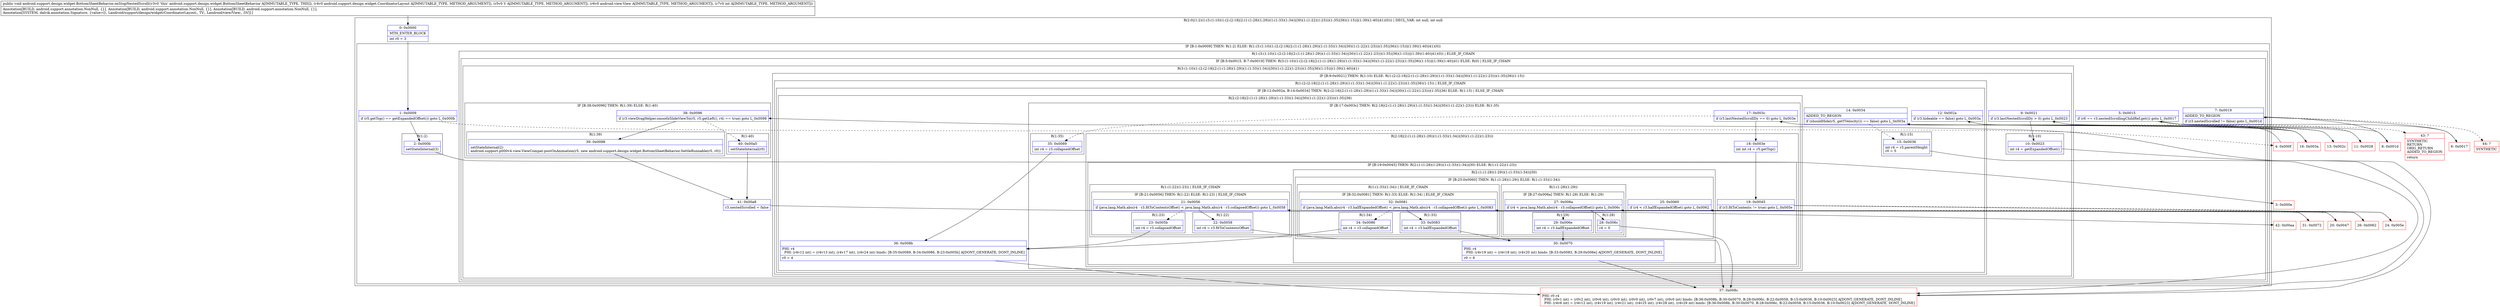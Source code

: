 digraph "CFG forandroid.support.design.widget.BottomSheetBehavior.onStopNestedScroll(Landroid\/support\/design\/widget\/CoordinatorLayout;Landroid\/view\/View;Landroid\/view\/View;I)V" {
subgraph cluster_Region_1886060730 {
label = "R(2:0|(1:2)(1:(3:(1:10)(1:(2:(2:18|(2:(1:(1:28)(1:29))(1:(1:33)(1:34))|30)(1:(1:22)(1:23)))(1:35)|36)(1:15))|(1:39)(1:40)|41)(0))) | DECL_VAR: int null, int null\l";
node [shape=record,color=blue];
Node_0 [shape=record,label="{0\:\ 0x0000|MTH_ENTER_BLOCK\l|int r0 = 3\l}"];
subgraph cluster_IfRegion_777732217 {
label = "IF [B:1:0x0009] THEN: R(1:2) ELSE: R(1:(3:(1:10)(1:(2:(2:18|(2:(1:(1:28)(1:29))(1:(1:33)(1:34))|30)(1:(1:22)(1:23)))(1:35)|36)(1:15))|(1:39)(1:40)|41)(0))";
node [shape=record,color=blue];
Node_1 [shape=record,label="{1\:\ 0x0009|if (r5.getTop() == getExpandedOffset()) goto L_0x000b\l}"];
subgraph cluster_Region_1188953937 {
label = "R(1:2)";
node [shape=record,color=blue];
Node_2 [shape=record,label="{2\:\ 0x000b|setStateInternal(3)\l}"];
}
subgraph cluster_Region_712290558 {
label = "R(1:(3:(1:10)(1:(2:(2:18|(2:(1:(1:28)(1:29))(1:(1:33)(1:34))|30)(1:(1:22)(1:23)))(1:35)|36)(1:15))|(1:39)(1:40)|41)(0)) | ELSE_IF_CHAIN\l";
node [shape=record,color=blue];
subgraph cluster_IfRegion_248783601 {
label = "IF [B:5:0x0015, B:7:0x0019] THEN: R(3:(1:10)(1:(2:(2:18|(2:(1:(1:28)(1:29))(1:(1:33)(1:34))|30)(1:(1:22)(1:23)))(1:35)|36)(1:15))|(1:39)(1:40)|41) ELSE: R(0) | ELSE_IF_CHAIN\l";
node [shape=record,color=blue];
Node_5 [shape=record,label="{5\:\ 0x0015|if (r6 == r3.nestedScrollingChildRef.get()) goto L_0x0017\l}"];
Node_7 [shape=record,label="{7\:\ 0x0019|ADDED_TO_REGION\l|if (r3.nestedScrolled != false) goto L_0x001d\l}"];
subgraph cluster_Region_2063135706 {
label = "R(3:(1:10)(1:(2:(2:18|(2:(1:(1:28)(1:29))(1:(1:33)(1:34))|30)(1:(1:22)(1:23)))(1:35)|36)(1:15))|(1:39)(1:40)|41)";
node [shape=record,color=blue];
subgraph cluster_IfRegion_1408674979 {
label = "IF [B:9:0x0021] THEN: R(1:10) ELSE: R(1:(2:(2:18|(2:(1:(1:28)(1:29))(1:(1:33)(1:34))|30)(1:(1:22)(1:23)))(1:35)|36)(1:15))";
node [shape=record,color=blue];
Node_9 [shape=record,label="{9\:\ 0x0021|if (r3.lastNestedScrollDy \> 0) goto L_0x0023\l}"];
subgraph cluster_Region_1591178571 {
label = "R(1:10)";
node [shape=record,color=blue];
Node_10 [shape=record,label="{10\:\ 0x0023|int r4 = getExpandedOffset()\l}"];
}
subgraph cluster_Region_1544164707 {
label = "R(1:(2:(2:18|(2:(1:(1:28)(1:29))(1:(1:33)(1:34))|30)(1:(1:22)(1:23)))(1:35)|36)(1:15)) | ELSE_IF_CHAIN\l";
node [shape=record,color=blue];
subgraph cluster_IfRegion_1936095161 {
label = "IF [B:12:0x002a, B:14:0x0034] THEN: R(2:(2:18|(2:(1:(1:28)(1:29))(1:(1:33)(1:34))|30)(1:(1:22)(1:23)))(1:35)|36) ELSE: R(1:15) | ELSE_IF_CHAIN\l";
node [shape=record,color=blue];
Node_12 [shape=record,label="{12\:\ 0x002a|if (r3.hideable == false) goto L_0x003a\l}"];
Node_14 [shape=record,label="{14\:\ 0x0034|ADDED_TO_REGION\l|if (shouldHide(r5, getYVelocity()) == false) goto L_0x003a\l}"];
subgraph cluster_Region_1388352453 {
label = "R(2:(2:18|(2:(1:(1:28)(1:29))(1:(1:33)(1:34))|30)(1:(1:22)(1:23)))(1:35)|36)";
node [shape=record,color=blue];
subgraph cluster_IfRegion_1321020460 {
label = "IF [B:17:0x003c] THEN: R(2:18|(2:(1:(1:28)(1:29))(1:(1:33)(1:34))|30)(1:(1:22)(1:23))) ELSE: R(1:35)";
node [shape=record,color=blue];
Node_17 [shape=record,label="{17\:\ 0x003c|if (r3.lastNestedScrollDy == 0) goto L_0x003e\l}"];
subgraph cluster_Region_972803403 {
label = "R(2:18|(2:(1:(1:28)(1:29))(1:(1:33)(1:34))|30)(1:(1:22)(1:23)))";
node [shape=record,color=blue];
Node_18 [shape=record,label="{18\:\ 0x003e|int int r4 = r5.getTop()\l}"];
subgraph cluster_IfRegion_684196588 {
label = "IF [B:19:0x0045] THEN: R(2:(1:(1:28)(1:29))(1:(1:33)(1:34))|30) ELSE: R(1:(1:22)(1:23))";
node [shape=record,color=blue];
Node_19 [shape=record,label="{19\:\ 0x0045|if (r3.fitToContents != true) goto L_0x005e\l}"];
subgraph cluster_Region_1552445220 {
label = "R(2:(1:(1:28)(1:29))(1:(1:33)(1:34))|30)";
node [shape=record,color=blue];
subgraph cluster_IfRegion_1530191662 {
label = "IF [B:25:0x0060] THEN: R(1:(1:28)(1:29)) ELSE: R(1:(1:33)(1:34))";
node [shape=record,color=blue];
Node_25 [shape=record,label="{25\:\ 0x0060|if (r4 \< r3.halfExpandedOffset) goto L_0x0062\l}"];
subgraph cluster_Region_610646939 {
label = "R(1:(1:28)(1:29))";
node [shape=record,color=blue];
subgraph cluster_IfRegion_51647692 {
label = "IF [B:27:0x006a] THEN: R(1:28) ELSE: R(1:29)";
node [shape=record,color=blue];
Node_27 [shape=record,label="{27\:\ 0x006a|if (r4 \< java.lang.Math.abs(r4 \- r3.collapsedOffset)) goto L_0x006c\l}"];
subgraph cluster_Region_873904131 {
label = "R(1:28)";
node [shape=record,color=blue];
Node_28 [shape=record,label="{28\:\ 0x006c|r4 = 0\l}"];
}
subgraph cluster_Region_1359420001 {
label = "R(1:29)";
node [shape=record,color=blue];
Node_29 [shape=record,label="{29\:\ 0x006e|int r4 = r3.halfExpandedOffset\l}"];
}
}
}
subgraph cluster_Region_1686031121 {
label = "R(1:(1:33)(1:34)) | ELSE_IF_CHAIN\l";
node [shape=record,color=blue];
subgraph cluster_IfRegion_1124224001 {
label = "IF [B:32:0x0081] THEN: R(1:33) ELSE: R(1:34) | ELSE_IF_CHAIN\l";
node [shape=record,color=blue];
Node_32 [shape=record,label="{32\:\ 0x0081|if (java.lang.Math.abs(r4 \- r3.halfExpandedOffset) \< java.lang.Math.abs(r4 \- r3.collapsedOffset)) goto L_0x0083\l}"];
subgraph cluster_Region_695659866 {
label = "R(1:33)";
node [shape=record,color=blue];
Node_33 [shape=record,label="{33\:\ 0x0083|int r4 = r3.halfExpandedOffset\l}"];
}
subgraph cluster_Region_910022844 {
label = "R(1:34)";
node [shape=record,color=blue];
Node_34 [shape=record,label="{34\:\ 0x0086|int r4 = r3.collapsedOffset\l}"];
}
}
}
}
Node_30 [shape=record,label="{30\:\ 0x0070|PHI: r4 \l  PHI: (r4v19 int) = (r4v18 int), (r4v20 int) binds: [B:33:0x0083, B:29:0x006e] A[DONT_GENERATE, DONT_INLINE]\l|r0 = 6\l}"];
}
subgraph cluster_Region_1124423678 {
label = "R(1:(1:22)(1:23)) | ELSE_IF_CHAIN\l";
node [shape=record,color=blue];
subgraph cluster_IfRegion_611602623 {
label = "IF [B:21:0x0056] THEN: R(1:22) ELSE: R(1:23) | ELSE_IF_CHAIN\l";
node [shape=record,color=blue];
Node_21 [shape=record,label="{21\:\ 0x0056|if (java.lang.Math.abs(r4 \- r3.fitToContentsOffset) \< java.lang.Math.abs(r4 \- r3.collapsedOffset)) goto L_0x0058\l}"];
subgraph cluster_Region_1087720502 {
label = "R(1:22)";
node [shape=record,color=blue];
Node_22 [shape=record,label="{22\:\ 0x0058|int r4 = r3.fitToContentsOffset\l}"];
}
subgraph cluster_Region_1558419121 {
label = "R(1:23)";
node [shape=record,color=blue];
Node_23 [shape=record,label="{23\:\ 0x005b|int r4 = r3.collapsedOffset\l}"];
}
}
}
}
}
subgraph cluster_Region_938125538 {
label = "R(1:35)";
node [shape=record,color=blue];
Node_35 [shape=record,label="{35\:\ 0x0089|int r4 = r3.collapsedOffset\l}"];
}
}
Node_36 [shape=record,label="{36\:\ 0x008b|PHI: r4 \l  PHI: (r4v12 int) = (r4v13 int), (r4v17 int), (r4v24 int) binds: [B:35:0x0089, B:34:0x0086, B:23:0x005b] A[DONT_GENERATE, DONT_INLINE]\l|r0 = 4\l}"];
}
subgraph cluster_Region_1221991422 {
label = "R(1:15)";
node [shape=record,color=blue];
Node_15 [shape=record,label="{15\:\ 0x0036|int r4 = r3.parentHeight\lr0 = 5\l}"];
}
}
}
}
subgraph cluster_IfRegion_724759056 {
label = "IF [B:38:0x0096] THEN: R(1:39) ELSE: R(1:40)";
node [shape=record,color=blue];
Node_38 [shape=record,label="{38\:\ 0x0096|if (r3.viewDragHelper.smoothSlideViewTo(r5, r5.getLeft(), r4) == true) goto L_0x0098\l}"];
subgraph cluster_Region_1620098190 {
label = "R(1:39)";
node [shape=record,color=blue];
Node_39 [shape=record,label="{39\:\ 0x0098|setStateInternal(2)\landroid.support.p000v4.view.ViewCompat.postOnAnimation(r5, new android.support.design.widget.BottomSheetBehavior.SettleRunnable(r5, r0))\l}"];
}
subgraph cluster_Region_915949026 {
label = "R(1:40)";
node [shape=record,color=blue];
Node_40 [shape=record,label="{40\:\ 0x00a5|setStateInternal(r0)\l}"];
}
}
Node_41 [shape=record,label="{41\:\ 0x00a8|r3.nestedScrolled = false\l}"];
}
subgraph cluster_Region_570568078 {
label = "R(0)";
node [shape=record,color=blue];
}
}
}
}
}
Node_3 [shape=record,color=red,label="{3\:\ 0x000e}"];
Node_4 [shape=record,color=red,label="{4\:\ 0x000f}"];
Node_6 [shape=record,color=red,label="{6\:\ 0x0017}"];
Node_8 [shape=record,color=red,label="{8\:\ 0x001d}"];
Node_11 [shape=record,color=red,label="{11\:\ 0x0028}"];
Node_13 [shape=record,color=red,label="{13\:\ 0x002c}"];
Node_16 [shape=record,color=red,label="{16\:\ 0x003a}"];
Node_20 [shape=record,color=red,label="{20\:\ 0x0047}"];
Node_24 [shape=record,color=red,label="{24\:\ 0x005e}"];
Node_26 [shape=record,color=red,label="{26\:\ 0x0062}"];
Node_31 [shape=record,color=red,label="{31\:\ 0x0072}"];
Node_37 [shape=record,color=red,label="{37\:\ 0x008c|PHI: r0 r4 \l  PHI: (r0v1 int) = (r0v2 int), (r0v6 int), (r0v0 int), (r0v0 int), (r0v7 int), (r0v0 int) binds: [B:36:0x008b, B:30:0x0070, B:28:0x006c, B:22:0x0058, B:15:0x0036, B:10:0x0023] A[DONT_GENERATE, DONT_INLINE]\l  PHI: (r4v6 int) = (r4v12 int), (r4v19 int), (r4v21 int), (r4v25 int), (r4v28 int), (r4v29 int) binds: [B:36:0x008b, B:30:0x0070, B:28:0x006c, B:22:0x0058, B:15:0x0036, B:10:0x0023] A[DONT_GENERATE, DONT_INLINE]\l}"];
Node_42 [shape=record,color=red,label="{42\:\ 0x00aa}"];
Node_43 [shape=record,color=red,label="{43\:\ ?|SYNTHETIC\lRETURN\lORIG_RETURN\lADDED_TO_REGION\l|return\l}"];
Node_44 [shape=record,color=red,label="{44\:\ ?|SYNTHETIC\l}"];
MethodNode[shape=record,label="{public void android.support.design.widget.BottomSheetBehavior.onStopNestedScroll((r3v0 'this' android.support.design.widget.BottomSheetBehavior A[IMMUTABLE_TYPE, THIS]), (r4v0 android.support.design.widget.CoordinatorLayout A[IMMUTABLE_TYPE, METHOD_ARGUMENT]), (r5v0 V A[IMMUTABLE_TYPE, METHOD_ARGUMENT]), (r6v0 android.view.View A[IMMUTABLE_TYPE, METHOD_ARGUMENT]), (r7v0 int A[IMMUTABLE_TYPE, METHOD_ARGUMENT]))  | Annotation[BUILD, android.support.annotation.NonNull, \{\}], Annotation[BUILD, android.support.annotation.NonNull, \{\}], Annotation[BUILD, android.support.annotation.NonNull, \{\}], \lAnnotation[SYSTEM, dalvik.annotation.Signature, \{value=[(, Landroid\/support\/design\/widget\/CoordinatorLayout;, TV;, Landroid\/view\/View;, I)V]\}]\l}"];
MethodNode -> Node_0;
Node_0 -> Node_1;
Node_1 -> Node_2;
Node_1 -> Node_4[style=dashed];
Node_2 -> Node_3;
Node_5 -> Node_6;
Node_5 -> Node_43[style=dashed];
Node_7 -> Node_8;
Node_7 -> Node_44[style=dashed];
Node_9 -> Node_10;
Node_9 -> Node_11[style=dashed];
Node_10 -> Node_37;
Node_12 -> Node_13[style=dashed];
Node_12 -> Node_16;
Node_14 -> Node_15[style=dashed];
Node_14 -> Node_16;
Node_17 -> Node_18;
Node_17 -> Node_35[style=dashed];
Node_18 -> Node_19;
Node_19 -> Node_20[style=dashed];
Node_19 -> Node_24;
Node_25 -> Node_26;
Node_25 -> Node_31[style=dashed];
Node_27 -> Node_28;
Node_27 -> Node_29[style=dashed];
Node_28 -> Node_37;
Node_29 -> Node_30;
Node_32 -> Node_33;
Node_32 -> Node_34[style=dashed];
Node_33 -> Node_30;
Node_34 -> Node_36;
Node_30 -> Node_37;
Node_21 -> Node_22;
Node_21 -> Node_23[style=dashed];
Node_22 -> Node_37;
Node_23 -> Node_36;
Node_35 -> Node_36;
Node_36 -> Node_37;
Node_15 -> Node_37;
Node_38 -> Node_39;
Node_38 -> Node_40[style=dashed];
Node_39 -> Node_41;
Node_40 -> Node_41;
Node_41 -> Node_42;
Node_4 -> Node_5;
Node_6 -> Node_7;
Node_8 -> Node_9;
Node_11 -> Node_12;
Node_13 -> Node_14;
Node_16 -> Node_17;
Node_20 -> Node_21;
Node_24 -> Node_25;
Node_26 -> Node_27;
Node_31 -> Node_32;
Node_37 -> Node_38;
}

